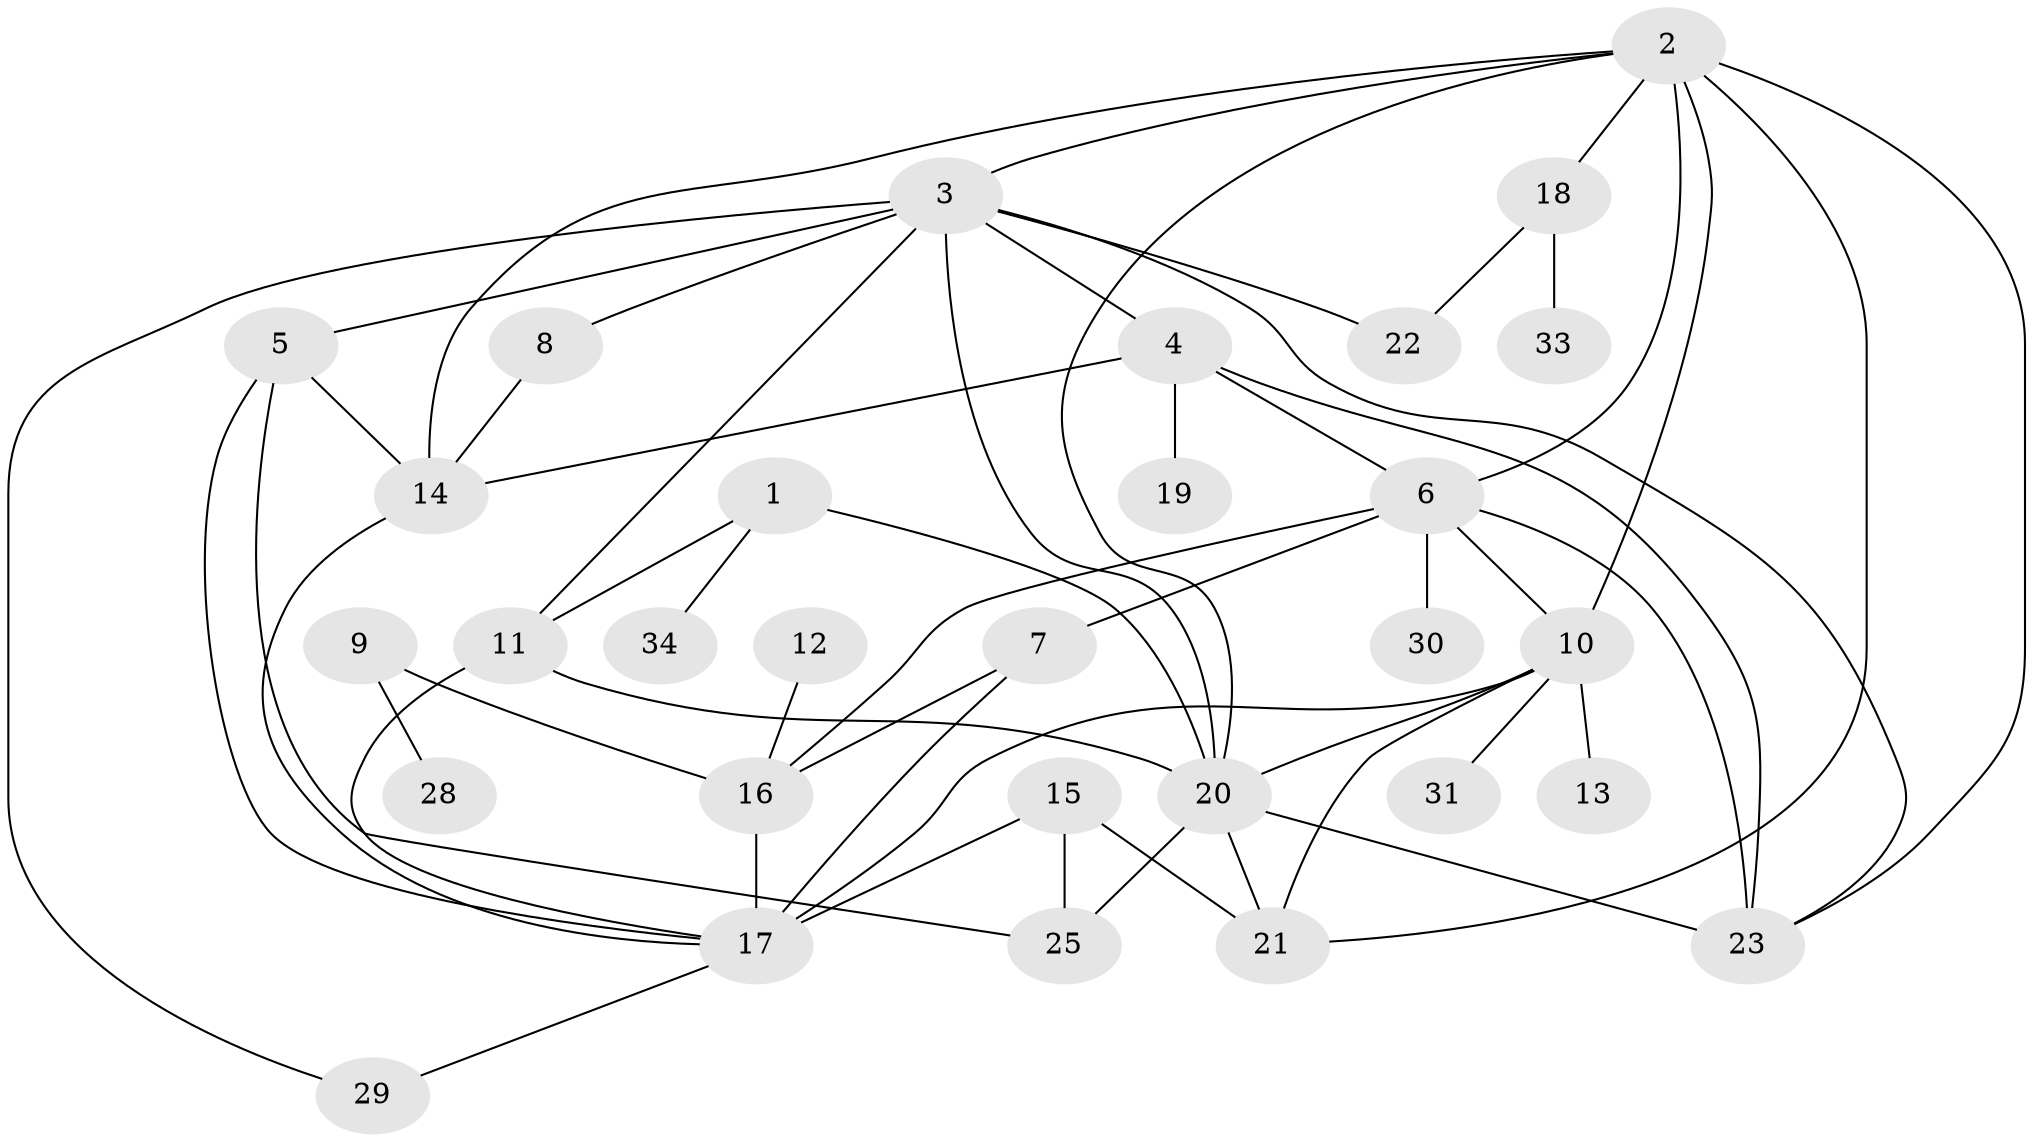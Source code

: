 // original degree distribution, {2: 0.19117647058823528, 8: 0.04411764705882353, 1: 0.27941176470588236, 5: 0.058823529411764705, 3: 0.23529411764705882, 4: 0.07352941176470588, 7: 0.014705882352941176, 0: 0.04411764705882353, 6: 0.058823529411764705}
// Generated by graph-tools (version 1.1) at 2025/48/03/04/25 22:48:20]
// undirected, 30 vertices, 55 edges
graph export_dot {
  node [color=gray90,style=filled];
  1;
  2;
  3;
  4;
  5;
  6;
  7;
  8;
  9;
  10;
  11;
  12;
  13;
  14;
  15;
  16;
  17;
  18;
  19;
  20;
  21;
  22;
  23;
  25;
  28;
  29;
  30;
  31;
  33;
  34;
  1 -- 11 [weight=1.0];
  1 -- 20 [weight=1.0];
  1 -- 34 [weight=1.0];
  2 -- 3 [weight=1.0];
  2 -- 6 [weight=2.0];
  2 -- 10 [weight=2.0];
  2 -- 14 [weight=1.0];
  2 -- 18 [weight=1.0];
  2 -- 20 [weight=1.0];
  2 -- 21 [weight=1.0];
  2 -- 23 [weight=1.0];
  3 -- 4 [weight=1.0];
  3 -- 5 [weight=1.0];
  3 -- 8 [weight=1.0];
  3 -- 11 [weight=1.0];
  3 -- 20 [weight=1.0];
  3 -- 22 [weight=1.0];
  3 -- 23 [weight=1.0];
  3 -- 29 [weight=1.0];
  4 -- 6 [weight=1.0];
  4 -- 14 [weight=1.0];
  4 -- 19 [weight=1.0];
  4 -- 23 [weight=1.0];
  5 -- 14 [weight=1.0];
  5 -- 17 [weight=1.0];
  5 -- 25 [weight=1.0];
  6 -- 7 [weight=2.0];
  6 -- 10 [weight=1.0];
  6 -- 16 [weight=1.0];
  6 -- 23 [weight=1.0];
  6 -- 30 [weight=1.0];
  7 -- 16 [weight=1.0];
  7 -- 17 [weight=2.0];
  8 -- 14 [weight=1.0];
  9 -- 16 [weight=1.0];
  9 -- 28 [weight=1.0];
  10 -- 13 [weight=1.0];
  10 -- 17 [weight=1.0];
  10 -- 20 [weight=1.0];
  10 -- 21 [weight=1.0];
  10 -- 31 [weight=1.0];
  11 -- 17 [weight=1.0];
  11 -- 20 [weight=1.0];
  12 -- 16 [weight=1.0];
  14 -- 17 [weight=1.0];
  15 -- 17 [weight=1.0];
  15 -- 21 [weight=1.0];
  15 -- 25 [weight=1.0];
  16 -- 17 [weight=1.0];
  17 -- 29 [weight=1.0];
  18 -- 22 [weight=1.0];
  18 -- 33 [weight=1.0];
  20 -- 21 [weight=1.0];
  20 -- 23 [weight=2.0];
  20 -- 25 [weight=1.0];
}
